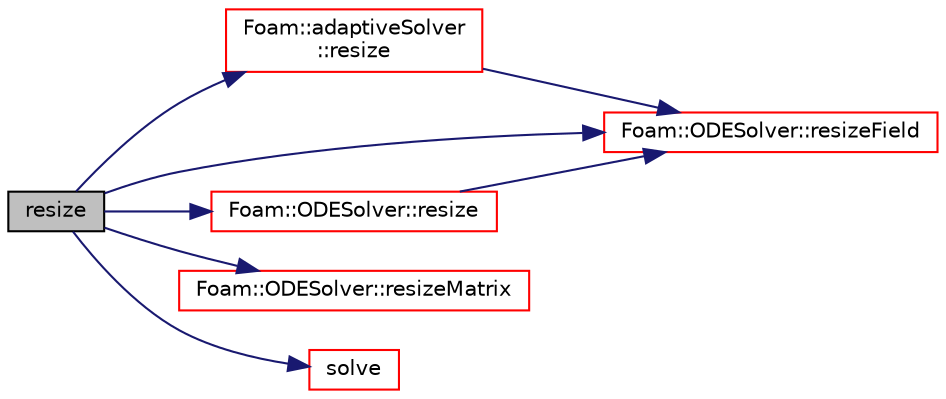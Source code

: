 digraph "resize"
{
  bgcolor="transparent";
  edge [fontname="Helvetica",fontsize="10",labelfontname="Helvetica",labelfontsize="10"];
  node [fontname="Helvetica",fontsize="10",shape=record];
  rankdir="LR";
  Node74 [label="resize",height=0.2,width=0.4,color="black", fillcolor="grey75", style="filled", fontcolor="black"];
  Node74 -> Node75 [color="midnightblue",fontsize="10",style="solid",fontname="Helvetica"];
  Node75 [label="Foam::adaptiveSolver\l::resize",height=0.2,width=0.4,color="red",URL="$a26681.html#a65077f059cfe340cce9286a00ecb4838",tooltip="Resize the ODE solver. "];
  Node75 -> Node76 [color="midnightblue",fontsize="10",style="solid",fontname="Helvetica"];
  Node76 [label="Foam::ODESolver::resizeField",height=0.2,width=0.4,color="red",URL="$a26689.html#aef2c9a36849516ea3c2071e0cc1628cb"];
  Node74 -> Node80 [color="midnightblue",fontsize="10",style="solid",fontname="Helvetica"];
  Node80 [label="Foam::ODESolver::resize",height=0.2,width=0.4,color="red",URL="$a26689.html#acf0d23e4e2bb153ff62f004be1521ba4",tooltip="Resize the ODE solver. "];
  Node80 -> Node76 [color="midnightblue",fontsize="10",style="solid",fontname="Helvetica"];
  Node74 -> Node76 [color="midnightblue",fontsize="10",style="solid",fontname="Helvetica"];
  Node74 -> Node128 [color="midnightblue",fontsize="10",style="solid",fontname="Helvetica"];
  Node128 [label="Foam::ODESolver::resizeMatrix",height=0.2,width=0.4,color="red",URL="$a26689.html#a94398c3b77b8b6aa95cc24d610246a3e"];
  Node74 -> Node130 [color="midnightblue",fontsize="10",style="solid",fontname="Helvetica"];
  Node130 [label="solve",height=0.2,width=0.4,color="red",URL="$a26709.html#ab251311d21daf700b24723afe0ef21e0",tooltip="Solve a single step dx and return the error. "];
}
